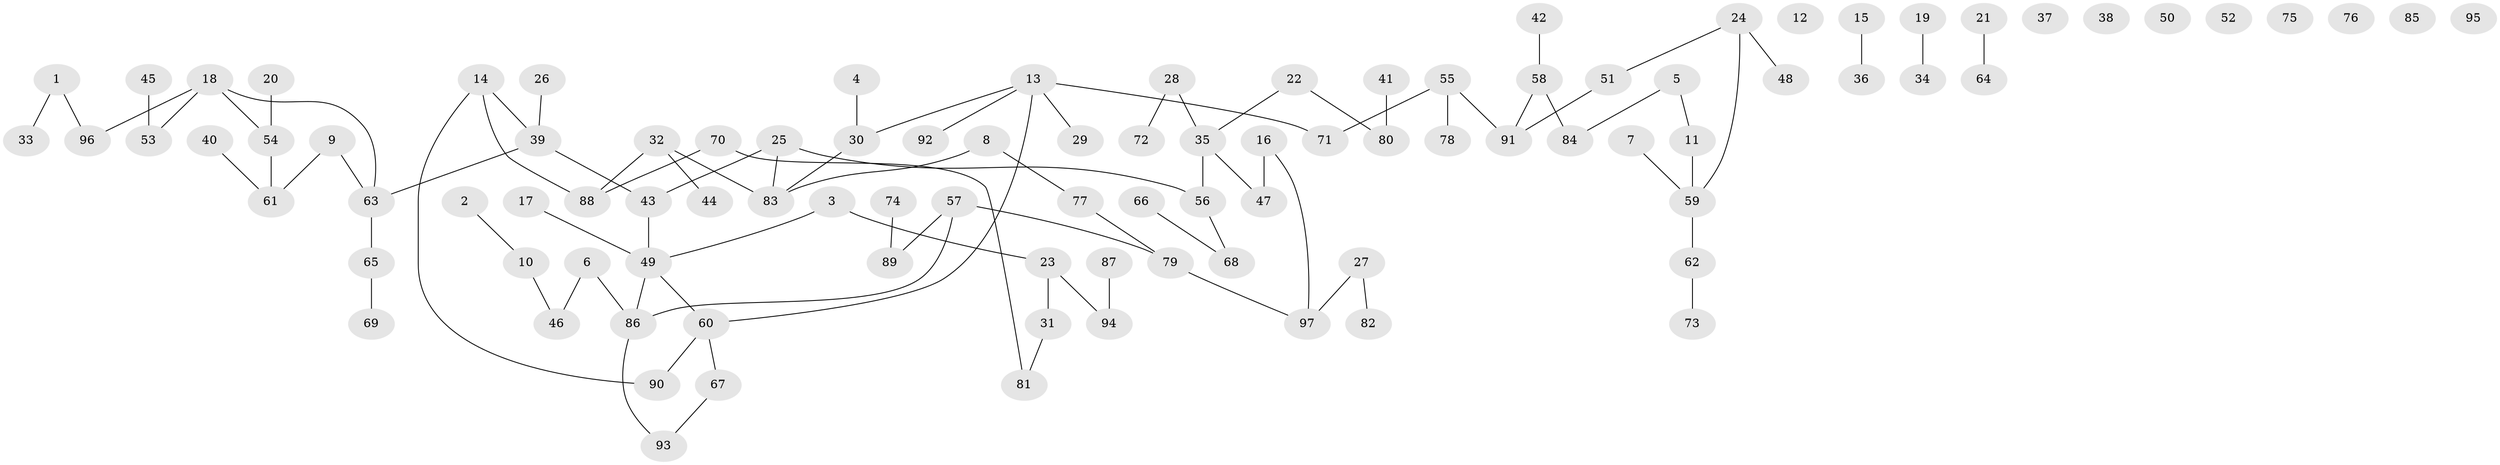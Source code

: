 // coarse degree distribution, {2: 0.4107142857142857, 3: 0.19642857142857142, 4: 0.16071428571428573, 1: 0.23214285714285715}
// Generated by graph-tools (version 1.1) at 2025/35/03/04/25 23:35:55]
// undirected, 97 vertices, 93 edges
graph export_dot {
  node [color=gray90,style=filled];
  1;
  2;
  3;
  4;
  5;
  6;
  7;
  8;
  9;
  10;
  11;
  12;
  13;
  14;
  15;
  16;
  17;
  18;
  19;
  20;
  21;
  22;
  23;
  24;
  25;
  26;
  27;
  28;
  29;
  30;
  31;
  32;
  33;
  34;
  35;
  36;
  37;
  38;
  39;
  40;
  41;
  42;
  43;
  44;
  45;
  46;
  47;
  48;
  49;
  50;
  51;
  52;
  53;
  54;
  55;
  56;
  57;
  58;
  59;
  60;
  61;
  62;
  63;
  64;
  65;
  66;
  67;
  68;
  69;
  70;
  71;
  72;
  73;
  74;
  75;
  76;
  77;
  78;
  79;
  80;
  81;
  82;
  83;
  84;
  85;
  86;
  87;
  88;
  89;
  90;
  91;
  92;
  93;
  94;
  95;
  96;
  97;
  1 -- 33;
  1 -- 96;
  2 -- 10;
  3 -- 23;
  3 -- 49;
  4 -- 30;
  5 -- 11;
  5 -- 84;
  6 -- 46;
  6 -- 86;
  7 -- 59;
  8 -- 77;
  8 -- 83;
  9 -- 61;
  9 -- 63;
  10 -- 46;
  11 -- 59;
  13 -- 29;
  13 -- 30;
  13 -- 60;
  13 -- 71;
  13 -- 92;
  14 -- 39;
  14 -- 88;
  14 -- 90;
  15 -- 36;
  16 -- 47;
  16 -- 97;
  17 -- 49;
  18 -- 53;
  18 -- 54;
  18 -- 63;
  18 -- 96;
  19 -- 34;
  20 -- 54;
  21 -- 64;
  22 -- 35;
  22 -- 80;
  23 -- 31;
  23 -- 94;
  24 -- 48;
  24 -- 51;
  24 -- 59;
  25 -- 43;
  25 -- 56;
  25 -- 83;
  26 -- 39;
  27 -- 82;
  27 -- 97;
  28 -- 35;
  28 -- 72;
  30 -- 83;
  31 -- 81;
  32 -- 44;
  32 -- 83;
  32 -- 88;
  35 -- 47;
  35 -- 56;
  39 -- 43;
  39 -- 63;
  40 -- 61;
  41 -- 80;
  42 -- 58;
  43 -- 49;
  45 -- 53;
  49 -- 60;
  49 -- 86;
  51 -- 91;
  54 -- 61;
  55 -- 71;
  55 -- 78;
  55 -- 91;
  56 -- 68;
  57 -- 79;
  57 -- 86;
  57 -- 89;
  58 -- 84;
  58 -- 91;
  59 -- 62;
  60 -- 67;
  60 -- 90;
  62 -- 73;
  63 -- 65;
  65 -- 69;
  66 -- 68;
  67 -- 93;
  70 -- 81;
  70 -- 88;
  74 -- 89;
  77 -- 79;
  79 -- 97;
  86 -- 93;
  87 -- 94;
}
